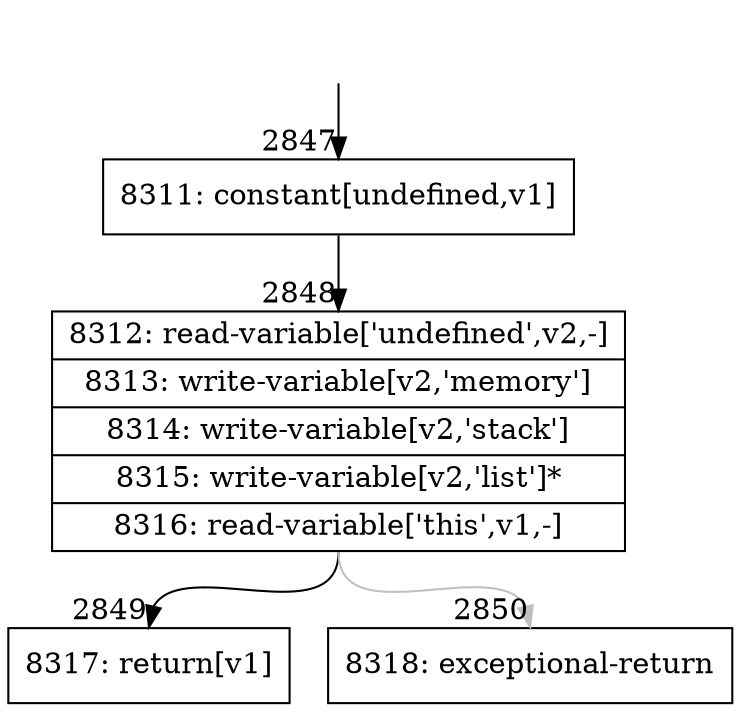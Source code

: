 digraph {
rankdir="TD"
BB_entry181[shape=none,label=""];
BB_entry181 -> BB2847 [tailport=s, headport=n, headlabel="    2847"]
BB2847 [shape=record label="{8311: constant[undefined,v1]}" ] 
BB2847 -> BB2848 [tailport=s, headport=n, headlabel="      2848"]
BB2848 [shape=record label="{8312: read-variable['undefined',v2,-]|8313: write-variable[v2,'memory']|8314: write-variable[v2,'stack']|8315: write-variable[v2,'list']*|8316: read-variable['this',v1,-]}" ] 
BB2848 -> BB2849 [tailport=s, headport=n, headlabel="      2849"]
BB2848 -> BB2850 [tailport=s, headport=n, color=gray, headlabel="      2850"]
BB2849 [shape=record label="{8317: return[v1]}" ] 
BB2850 [shape=record label="{8318: exceptional-return}" ] 
}
